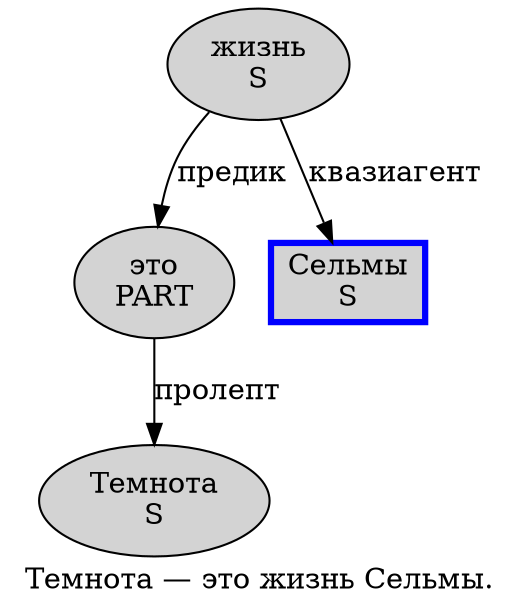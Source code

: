 digraph SENTENCE_1038 {
	graph [label="Темнота — это жизнь Сельмы."]
	node [style=filled]
		0 [label="Темнота
S" color="" fillcolor=lightgray penwidth=1 shape=ellipse]
		2 [label="это
PART" color="" fillcolor=lightgray penwidth=1 shape=ellipse]
		3 [label="жизнь
S" color="" fillcolor=lightgray penwidth=1 shape=ellipse]
		4 [label="Сельмы
S" color=blue fillcolor=lightgray penwidth=3 shape=box]
			3 -> 2 [label="предик"]
			3 -> 4 [label="квазиагент"]
			2 -> 0 [label="пролепт"]
}